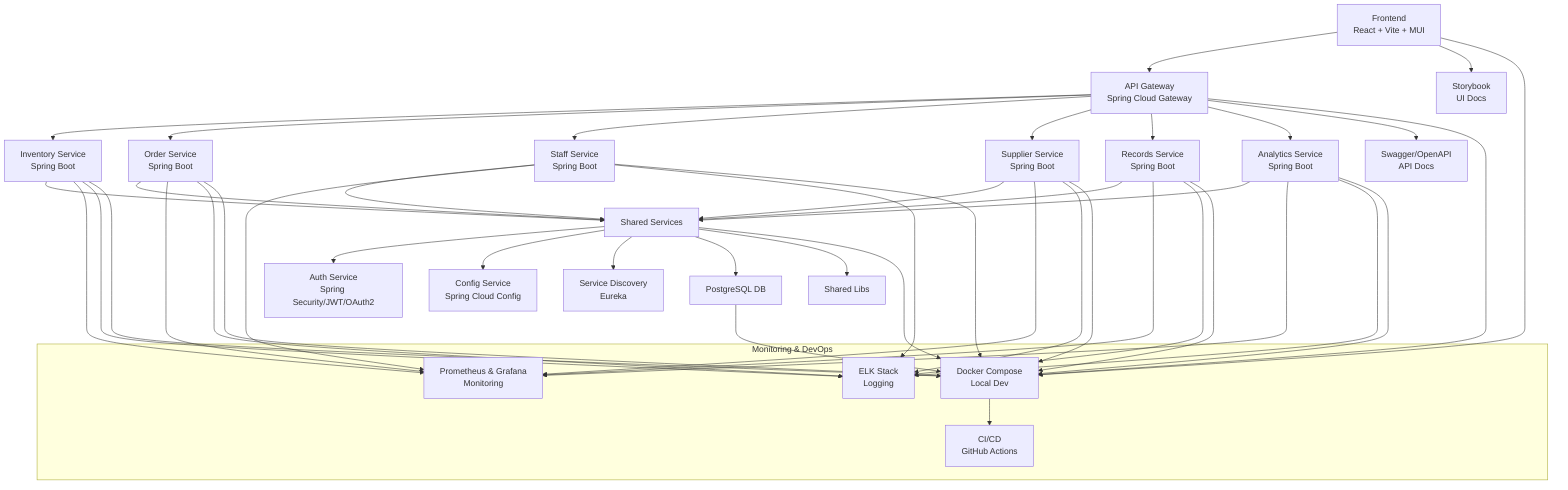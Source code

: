 flowchart TD
    A[Frontend<br>React + Vite + MUI] --> B[API Gateway<br>Spring Cloud Gateway]
    B --> C1[Inventory Service<br>Spring Boot]
    B --> C2[Order Service<br>Spring Boot]
    B --> C3[Staff Service<br>Spring Boot]
    B --> C4[Supplier Service<br>Spring Boot]
    B --> C5[Records Service<br>Spring Boot]
    B --> C6[Analytics Service<br>Spring Boot]
    C1 & C2 & C3 & C4 & C5 & C6 --> D[Shared Services]
    D --> D1[Auth Service<br>Spring Security/JWT/OAuth2]
    D --> D2[Config Service<br>Spring Cloud Config]
    D --> D3[Service Discovery<br>Eureka]
    D --> E[PostgreSQL DB]
    D --> F[Shared Libs]
    B --> G[Swagger/OpenAPI<br>API Docs]
    A --> H[Storybook<br>UI Docs]
    subgraph Monitoring & DevOps
        I[Prometheus & Grafana<br>Monitoring]
        J[ELK Stack<br>Logging]
        K[Docker Compose<br>Local Dev]
        L[CI/CD<br>GitHub Actions]
    end
    C1 & C2 & C3 & C4 & C5 & C6 --> I
    C1 & C2 & C3 & C4 & C5 & C6 --> J
    A & B & C1 & C2 & C3 & C4 & C5 & C6 & D & E --> K
    K --> L